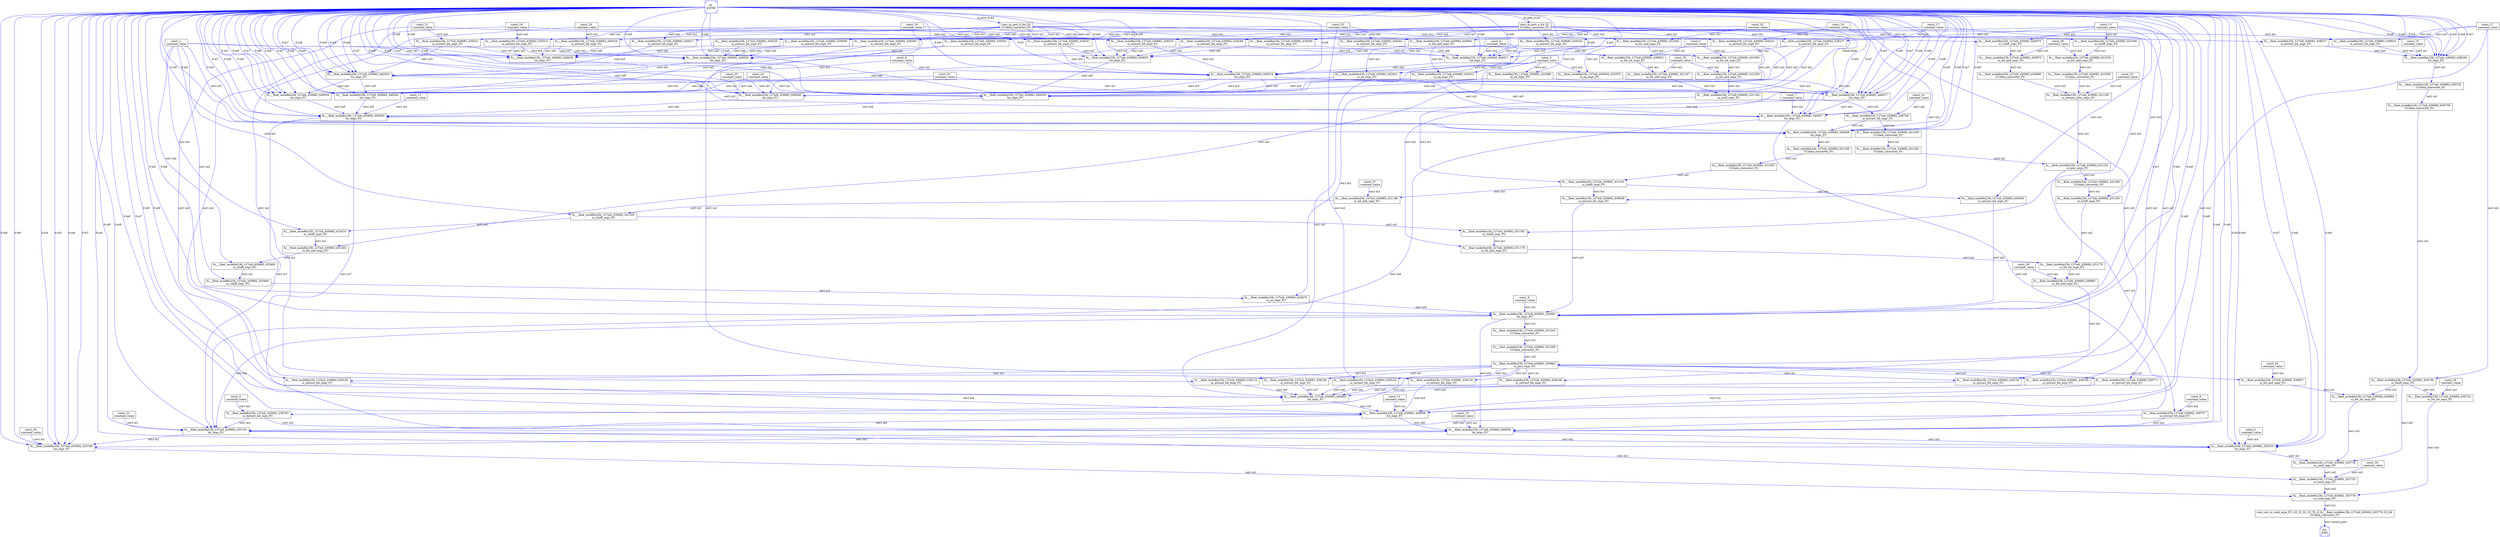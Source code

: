 digraph G {
0[color=blue,shape=Msquare, label="PI \nENTRY"];
1[color=blue,shape=Msquare, label="PO \nEXIT"];
2[shape=box, label="const_0 \nconstant_value"];
3[shape=box, label="const_1 \nconstant_value"];
4[shape=box, label="const_2 \nconstant_value"];
5[shape=box, label="const_3 \nconstant_value"];
6[shape=box, label="const_4 \nconstant_value"];
7[shape=box, label="const_5 \nconstant_value"];
8[shape=box, label="const_6 \nconstant_value"];
9[shape=box, label="const_7 \nconstant_value"];
10[shape=box, label="const_8 \nconstant_value"];
11[shape=box, label="const_9 \nconstant_value"];
12[shape=box, label="const_10 \nconstant_value"];
13[shape=box, label="const_11 \nconstant_value"];
14[shape=box, label="const_12 \nconstant_value"];
15[shape=box, label="const_13 \nconstant_value"];
16[shape=box, label="const_14 \nconstant_value"];
17[shape=box, label="const_15 \nconstant_value"];
18[shape=box, label="const_16 \nconstant_value"];
19[shape=box, label="const_17 \nconstant_value"];
20[shape=box, label="const_18 \nconstant_value"];
21[shape=box, label="const_19 \nconstant_value"];
22[shape=box, label="const_20 \nconstant_value"];
23[shape=box, label="const_21 \nconstant_value"];
24[shape=box, label="const_22 \nconstant_value"];
25[shape=box, label="const_23 \nconstant_value"];
26[shape=box, label="const_24 \nconstant_value"];
27[shape=box, label="const_25 \nconstant_value"];
28[shape=box, label="const_26 \nconstant_value"];
29[shape=box, label="const_27 \nconstant_value"];
30[shape=box, label="const_28 \nconstant_value"];
31[shape=box, label="const_29 \nconstant_value"];
32[shape=box, label="const_30 \nconstant_value"];
33[shape=box, label="const_31 \nconstant_value"];
34[shape=box, label="const_32 \nconstant_value"];
35[shape=box, label="const_33 \nconstant_value"];
36[shape=box, label="const_34 \nconstant_value"];
37[shape=box, label="const_35 \nconstant_value"];
38[shape=box, label="const_36 \nconstant_value"];
39[shape=box, label="const_37 \nconstant_value"];
40[shape=box, label="fu___float_mule8m23b_127nih_430682_431030 \nUUdata_converter_FU"];
41[shape=box, label="fu___float_mule8m23b_127nih_430682_438533 \nui_extract_bit_expr_FU"];
42[shape=box, label="fu___float_mule8m23b_127nih_430682_430969 \nUUdata_converter_FU"];
43[shape=box, label="fu___float_mule8m23b_127nih_430682_438537 \nui_extract_bit_expr_FU"];
44[shape=box, label="fu___float_mule8m23b_127nih_430682_438209 \nlut_expr_FU"];
45[shape=box, label="fu___float_mule8m23b_127nih_430682_430742 \nUUdata_converter_FU"];
46[shape=box, label="fu___float_mule8m23b_127nih_430682_439237 \nui_extract_bit_expr_FU"];
47[shape=box, label="fu___float_mule8m23b_127nih_430682_439241 \nui_extract_bit_expr_FU"];
48[shape=box, label="fu___float_mule8m23b_127nih_430682_439245 \nui_extract_bit_expr_FU"];
49[shape=box, label="fu___float_mule8m23b_127nih_430682_439249 \nui_extract_bit_expr_FU"];
50[shape=box, label="fu___float_mule8m23b_127nih_430682_439253 \nui_extract_bit_expr_FU"];
51[shape=box, label="fu___float_mule8m23b_127nih_430682_439257 \nui_extract_bit_expr_FU"];
52[shape=box, label="fu___float_mule8m23b_127nih_430682_439261 \nui_extract_bit_expr_FU"];
53[shape=box, label="fu___float_mule8m23b_127nih_430682_439265 \nui_extract_bit_expr_FU"];
54[shape=box, label="fu___float_mule8m23b_127nih_430682_439301 \nui_extract_bit_expr_FU"];
55[shape=box, label="fu___float_mule8m23b_127nih_430682_439305 \nui_extract_bit_expr_FU"];
56[shape=box, label="fu___float_mule8m23b_127nih_430682_439309 \nui_extract_bit_expr_FU"];
57[shape=box, label="fu___float_mule8m23b_127nih_430682_439313 \nui_extract_bit_expr_FU"];
58[shape=box, label="fu___float_mule8m23b_127nih_430682_439317 \nui_extract_bit_expr_FU"];
59[shape=box, label="fu___float_mule8m23b_127nih_430682_439321 \nui_extract_bit_expr_FU"];
60[shape=box, label="fu___float_mule8m23b_127nih_430682_439325 \nui_extract_bit_expr_FU"];
61[shape=box, label="fu___float_mule8m23b_127nih_430682_439329 \nui_extract_bit_expr_FU"];
62[shape=box, label="fu___float_mule8m23b_127nih_430682_438728 \nui_extract_bit_expr_FU"];
63[shape=box, label="fu___float_mule8m23b_127nih_430682_431209 \nUUdata_converter_FU"];
64[shape=box, label="fu___float_mule8m23b_127nih_430682_431245 \nUUdata_converter_FU"];
65[shape=box, label="fu___float_mule8m23b_127nih_430682_438406 \nlut_expr_FU"];
66[shape=box, label="fu___float_mule8m23b_127nih_430682_431206 \nUUdata_converter_FU"];
67[shape=box, label="fu___float_mule8m23b_127nih_430682_431203 \nUUdata_converter_FU"];
68[shape=box, label="fu___float_mule8m23b_127nih_430682_431239 \nUUdata_converter_FU"];
69[shape=box, label="fu___float_mule8m23b_127nih_430682_438737 \nui_extract_bit_expr_FU"];
70[shape=box, label="fu___float_mule8m23b_127nih_430682_439462 \nui_extract_bit_expr_FU"];
71[shape=box, label="fu___float_mule8m23b_127nih_430682_439638 \nui_extract_bit_expr_FU"];
72[shape=box, label="fu___float_mule8m23b_127nih_430682_432681 \nlut_expr_FU"];
73[shape=box, label="fu___float_mule8m23b_127nih_430682_431263 \nUUdata_converter_FU"];
74[shape=box, label="fu___float_mule8m23b_127nih_430682_431260 \nUUdata_converter_FU"];
75[shape=box, label="fu___float_mule8m23b_127nih_430682_438763 \nui_extract_bit_expr_FU"];
76[shape=box, label="fu___float_mule8m23b_127nih_430682_438771 \nui_extract_bit_expr_FU"];
77[shape=box, label="fu___float_mule8m23b_127nih_430682_439100 \nui_extract_bit_expr_FU"];
78[shape=box, label="fu___float_mule8m23b_127nih_430682_439104 \nui_extract_bit_expr_FU"];
79[shape=box, label="fu___float_mule8m23b_127nih_430682_439108 \nui_extract_bit_expr_FU"];
80[shape=box, label="fu___float_mule8m23b_127nih_430682_439112 \nui_extract_bit_expr_FU"];
81[shape=box, label="fu___float_mule8m23b_127nih_430682_439116 \nui_extract_bit_expr_FU"];
82[shape=box, label="fu___float_mule8m23b_127nih_430682_439120 \nui_extract_bit_expr_FU"];
83[shape=box, label="fu___float_mule8m23b_127nih_430682_439124 \nui_extract_bit_expr_FU"];
84[shape=box, label="fu___float_mule8m23b_127nih_430682_439128 \nui_extract_bit_expr_FU"];
85[shape=box, label="fu___float_mule8m23b_127nih_430682_430739 \nUUdata_converter_FU"];
86[shape=box, label="fu___float_mule8m23b_127nih_430682_440005 \nlut_expr_FU"];
87[shape=box, label="fu___float_mule8m23b_127nih_430682_440008 \nlut_expr_FU"];
88[shape=box, label="fu___float_mule8m23b_127nih_430682_440011 \nlut_expr_FU"];
89[shape=box, label="fu___float_mule8m23b_127nih_430682_440014 \nlut_expr_FU"];
90[shape=box, label="fu___float_mule8m23b_127nih_430682_440017 \nlut_expr_FU"];
91[shape=box, label="fu___float_mule8m23b_127nih_430682_440020 \nlut_expr_FU"];
92[shape=box, label="fu___float_mule8m23b_127nih_430682_440023 \nlut_expr_FU"];
93[shape=box, label="fu___float_mule8m23b_127nih_430682_440027 \nlut_expr_FU"];
94[shape=box, label="fu___float_mule8m23b_127nih_430682_440030 \nlut_expr_FU"];
95[shape=box, label="fu___float_mule8m23b_127nih_430682_440033 \nlut_expr_FU"];
96[shape=box, label="fu___float_mule8m23b_127nih_430682_440036 \nlut_expr_FU"];
97[shape=box, label="fu___float_mule8m23b_127nih_430682_440039 \nlut_expr_FU"];
98[shape=box, label="fu___float_mule8m23b_127nih_430682_440042 \nlut_expr_FU"];
99[shape=box, label="fu___float_mule8m23b_127nih_430682_440046 \nlut_expr_FU"];
100[shape=box, label="fu___float_mule8m23b_127nih_430682_440050 \nlut_expr_FU"];
101[shape=box, label="fu___float_mule8m23b_127nih_430682_433743 \nlut_expr_FU"];
102[shape=box, label="fu___float_mule8m23b_127nih_430682_440056 \nlut_expr_FU"];
103[shape=box, label="fu___float_mule8m23b_127nih_430682_432535 \nlut_expr_FU"];
104[shape=box, label="fu___float_mule8m23b_127nih_430682_433749 \nlut_expr_FU"];
105[shape=box, label="fu___float_mule8m23b_127nih_430682_430961 \nui_bit_and_expr_FU"];
106[shape=box, label="fu___float_mule8m23b_127nih_430682_431045 \nui_bit_and_expr_FU"];
107[shape=box, label="fu___float_mule8m23b_127nih_430682_430857 \nui_bit_and_expr_FU"];
108[shape=box, label="fu___float_mule8m23b_127nih_430682_431179 \nui_bit_and_expr_FU"];
109[shape=box, label="fu___float_mule8m23b_127nih_430682_431345 \nui_bit_and_expr_FU"];
110[shape=box, label="fu___float_mule8m23b_127nih_430682_431197 \nui_bit_and_expr_FU"];
111[shape=box, label="fu___float_mule8m23b_127nih_430682_431200 \nui_bit_and_expr_FU"];
112[shape=box, label="fu___float_mule8m23b_127nih_430682_430867 \nui_bit_and_expr_FU"];
113[shape=box, label="fu___float_mule8m23b_127nih_430682_431188 \nui_bit_and_expr_FU"];
114[shape=box, label="fu___float_mule8m23b_127nih_430682_430972 \nui_bit_and_expr_FU"];
115[shape=box, label="fu___float_mule8m23b_127nih_430682_431033 \nui_bit_and_expr_FU"];
116[shape=box, label="fu___float_mule8m23b_127nih_430682_430732 \nui_bit_ior_expr_FU"];
117[shape=box, label="fu___float_mule8m23b_127nih_430682_430854 \nui_bit_ior_expr_FU"];
118[shape=box, label="fu___float_mule8m23b_127nih_430682_430923 \nui_bit_ior_expr_FU"];
119[shape=box, label="fu___float_mule8m23b_127nih_430682_431000 \nui_bit_ior_expr_FU"];
120[shape=box, label="fu___float_mule8m23b_127nih_430682_431176 \nui_bit_ior_expr_FU"];
121[shape=box, label="fu___float_mule8m23b_127nih_430682_433730 \nui_cond_expr_FU"];
122[shape=box, label="fu___float_mule8m23b_127nih_430682_433752 \nui_cond_expr_FU"];
123[shape=box, label="fu___float_mule8m23b_127nih_430682_433778 \nui_cond_expr_FU"];
124[shape=box, label="fu___float_mule8m23b_127nih_430682_432576 \nui_eq_expr_FU"];
125[shape=box, label="fu___float_mule8m23b_127nih_430682_432612 \nui_eq_expr_FU"];
126[shape=box, label="fu___float_mule8m23b_127nih_430682_430736 \nui_lshift_expr_FU"];
127[shape=box, label="fu___float_mule8m23b_127nih_430682_433481 \nui_lshift_expr_FU"];
128[shape=box, label="fu___float_mule8m23b_127nih_430682_431185 \nui_lshift_expr_FU"];
129[shape=box, label="fu___float_mule8m23b_127nih_430682_431236 \nui_lshift_expr_FU"];
130[shape=box, label="fu___float_mule8m23b_127nih_430682_431191 \nui_lshift_expr_FU"];
131[shape=box, label="fu___float_mule8m23b_127nih_430682_431194 \nui_mult_expr_FU"];
132[shape=box, label="fu___float_mule8m23b_127nih_430682_432588 \nui_ne_expr_FU"];
133[shape=box, label="fu___float_mule8m23b_127nih_430682_432621 \nui_ne_expr_FU"];
134[shape=box, label="fu___float_mule8m23b_127nih_430682_432678 \nui_ne_expr_FU"];
135[shape=box, label="fu___float_mule8m23b_127nih_430682_431242 \nui_plus_expr_FU"];
136[shape=box, label="fu___float_mule8m23b_127nih_430682_430862 \nui_plus_expr_FU"];
137[shape=box, label="fu___float_mule8m23b_127nih_430682_430975 \nui_rshift_expr_FU"];
138[shape=box, label="fu___float_mule8m23b_127nih_430682_431036 \nui_rshift_expr_FU"];
139[shape=box, label="fu___float_mule8m23b_127nih_430682_433484 \nui_rshift_expr_FU"];
140[shape=box, label="fu___float_mule8m23b_127nih_430682_431182 \nui_rshift_expr_FU"];
141[shape=box, label="fu___float_mule8m23b_127nih_430682_433474 \nui_rshift_expr_FU"];
142[shape=box, label="fu___float_mule8m23b_127nih_430682_431165 \nui_ternary_plus_expr_FU"];
143[shape=box, label="conv_in_port_a_64_32 \nUUdata_converter_FU"];
144[shape=box, label="conv_in_port_b_64_32 \nUUdata_converter_FU"];
145[shape=box, label="conv_out_ui_cond_expr_FU_32_32_32_32_79_i2_fu___float_mule8m23b_127nih_430682_433778_32_64 \nUUdata_converter_FU"];
2->124 [color=blue, label="out1-in2"];
2->125 [color=blue, label="out1-in2"];
2->132 [color=blue, label="out1-in2"];
2->133 [color=blue, label="out1-in2"];
2->134 [color=blue, label="out1-in2"];
3->65 [color=blue, label="out1-in1"];
3->95 [color=blue, label="out1-in1"];
3->97 [color=blue, label="out1-in1"];
3->127 [color=blue, label="out1-in2"];
3->128 [color=blue, label="out1-in2"];
3->139 [color=blue, label="out1-in2"];
3->141 [color=blue, label="out1-in2"];
4->103 [color=blue, label="out1-in1"];
5->75 [color=blue, label="out1-in2"];
6->89 [color=blue, label="out1-in1"];
6->92 [color=blue, label="out1-in1"];
7->118 [color=blue, label="out1-in1"];
7->119 [color=blue, label="out1-in1"];
8->86 [color=blue, label="out1-in1"];
8->88 [color=blue, label="out1-in1"];
8->91 [color=blue, label="out1-in1"];
9->93 [color=blue, label="out1-in1"];
10->69 [color=blue, label="out1-in2"];
11->72 [color=blue, label="out1-in1"];
12->102 [color=blue, label="out1-in1"];
13->100 [color=blue, label="out1-in1"];
14->87 [color=blue, label="out1-in1"];
15->54 [color=blue, label="out1-in2"];
15->70 [color=blue, label="out1-in2"];
15->77 [color=blue, label="out1-in2"];
15->46 [color=blue, label="out1-in2"];
15->129 [color=blue, label="out1-in2"];
15->137 [color=blue, label="out1-in2"];
15->138 [color=blue, label="out1-in2"];
16->62 [color=blue, label="out1-in2"];
17->44 [color=blue, label="out1-in1"];
18->55 [color=blue, label="out1-in2"];
18->71 [color=blue, label="out1-in2"];
18->78 [color=blue, label="out1-in2"];
18->47 [color=blue, label="out1-in2"];
19->48 [color=blue, label="out1-in2"];
19->56 [color=blue, label="out1-in2"];
19->79 [color=blue, label="out1-in2"];
19->140 [color=blue, label="out1-in2"];
20->49 [color=blue, label="out1-in2"];
20->57 [color=blue, label="out1-in2"];
20->80 [color=blue, label="out1-in2"];
21->50 [color=blue, label="out1-in2"];
21->58 [color=blue, label="out1-in2"];
21->81 [color=blue, label="out1-in2"];
22->104 [color=blue, label="out1-in1"];
23->51 [color=blue, label="out1-in2"];
23->59 [color=blue, label="out1-in2"];
23->82 [color=blue, label="out1-in2"];
24->90 [color=blue, label="out1-in1"];
24->94 [color=blue, label="out1-in1"];
25->52 [color=blue, label="out1-in2"];
25->60 [color=blue, label="out1-in2"];
25->83 [color=blue, label="out1-in2"];
26->53 [color=blue, label="out1-in2"];
26->61 [color=blue, label="out1-in2"];
26->84 [color=blue, label="out1-in2"];
27->99 [color=blue, label="out1-in1"];
28->96 [color=blue, label="out1-in1"];
28->98 [color=blue, label="out1-in1"];
29->76 [color=blue, label="out1-in2"];
29->41 [color=blue, label="out1-in2"];
29->43 [color=blue, label="out1-in2"];
29->126 [color=blue, label="out1-in2"];
30->114 [color=blue, label="out1-in2"];
30->115 [color=blue, label="out1-in2"];
31->116 [color=blue, label="out1-in1"];
32->122 [color=blue, label="out1-in3"];
33->101 [color=blue, label="out1-in1"];
34->105 [color=blue, label="out1-in1"];
34->106 [color=blue, label="out1-in1"];
34->108 [color=blue, label="out1-in2"];
34->109 [color=blue, label="out1-in2"];
35->142 [color=blue, label="out1-in2"];
36->107 [color=blue, label="out1-in2"];
37->110 [color=blue, label="out1-in2"];
37->111 [color=blue, label="out1-in2"];
38->112 [color=blue, label="out1-in2"];
39->113 [color=blue, label="out1-in2"];
115->40 [color=blue, label="out1-in1"];
40->142 [color=blue, label="out1-in1"];
143->41 [color=blue, label="out1-in1"];
41->44 [color=blue, label="out1-in2"];
114->42 [color=blue, label="out1-in1"];
42->142 [color=blue, label="out1-in3"];
144->43 [color=blue, label="out1-in1"];
43->44 [color=blue, label="out1-in3"];
0->44 [color=blue, label="0-in4"];
0->44 [color=blue, label="0-in5"];
0->44 [color=blue, label="0-in6"];
0->44 [color=blue, label="0-in7"];
0->44 [color=blue, label="0-in8"];
0->44 [color=blue, label="0-in9"];
44->45 [color=blue, label="out1-in1"];
45->85 [color=blue, label="out1-in1"];
143->46 [color=blue, label="out1-in1"];
46->88 [color=blue, label="out1-in2"];
46->96 [color=blue, label="out1-in2"];
46->99 [color=blue, label="out1-in2"];
143->47 [color=blue, label="out1-in1"];
47->88 [color=blue, label="out1-in3"];
47->96 [color=blue, label="out1-in3"];
47->99 [color=blue, label="out1-in3"];
143->48 [color=blue, label="out1-in1"];
48->88 [color=blue, label="out1-in4"];
48->95 [color=blue, label="out1-in2"];
143->49 [color=blue, label="out1-in1"];
49->88 [color=blue, label="out1-in5"];
49->95 [color=blue, label="out1-in3"];
143->50 [color=blue, label="out1-in1"];
50->89 [color=blue, label="out1-in2"];
50->95 [color=blue, label="out1-in6"];
143->51 [color=blue, label="out1-in1"];
51->89 [color=blue, label="out1-in3"];
51->95 [color=blue, label="out1-in7"];
143->52 [color=blue, label="out1-in1"];
52->88 [color=blue, label="out1-in6"];
52->95 [color=blue, label="out1-in4"];
143->53 [color=blue, label="out1-in1"];
53->88 [color=blue, label="out1-in7"];
53->95 [color=blue, label="out1-in5"];
144->54 [color=blue, label="out1-in1"];
54->91 [color=blue, label="out1-in2"];
54->98 [color=blue, label="out1-in2"];
144->55 [color=blue, label="out1-in1"];
55->91 [color=blue, label="out1-in3"];
55->98 [color=blue, label="out1-in3"];
144->56 [color=blue, label="out1-in1"];
56->91 [color=blue, label="out1-in4"];
56->97 [color=blue, label="out1-in2"];
144->57 [color=blue, label="out1-in1"];
57->91 [color=blue, label="out1-in5"];
57->97 [color=blue, label="out1-in3"];
144->58 [color=blue, label="out1-in1"];
58->92 [color=blue, label="out1-in2"];
58->97 [color=blue, label="out1-in6"];
144->59 [color=blue, label="out1-in1"];
59->92 [color=blue, label="out1-in3"];
59->97 [color=blue, label="out1-in7"];
144->60 [color=blue, label="out1-in1"];
60->91 [color=blue, label="out1-in6"];
60->97 [color=blue, label="out1-in4"];
144->61 [color=blue, label="out1-in1"];
61->91 [color=blue, label="out1-in7"];
61->97 [color=blue, label="out1-in5"];
131->62 [color=blue, label="out1-in1"];
62->63 [color=blue, label="out1-in1"];
62->65 [color=blue, label="out1-in2"];
63->64 [color=blue, label="out1-in1"];
64->135 [color=blue, label="out1-in2"];
0->65 [color=blue, label="0-in3"];
0->65 [color=blue, label="0-in4"];
0->65 [color=blue, label="0-in5"];
0->65 [color=blue, label="0-in6"];
0->65 [color=blue, label="0-in7"];
0->65 [color=blue, label="0-in8"];
0->65 [color=blue, label="0-in9"];
65->66 [color=blue, label="out1-in1"];
66->67 [color=blue, label="out1-in1"];
67->130 [color=blue, label="out1-in2"];
135->68 [color=blue, label="out1-in1"];
68->129 [color=blue, label="out1-in1"];
135->69 [color=blue, label="out1-in1"];
69->101 [color=blue, label="out1-in2"];
69->102 [color=blue, label="out1-in2"];
130->70 [color=blue, label="out1-in1"];
70->72 [color=blue, label="out1-in2"];
130->71 [color=blue, label="out1-in1"];
71->72 [color=blue, label="out1-in3"];
134->72 [color=blue, label="out1-in4"];
0->72 [color=blue, label="0-in5"];
0->72 [color=blue, label="0-in6"];
0->72 [color=blue, label="0-in7"];
0->72 [color=blue, label="0-in8"];
0->72 [color=blue, label="0-in9"];
72->73 [color=blue, label="out1-in1"];
72->101 [color=blue, label="out1-in4"];
72->102 [color=blue, label="out1-in4"];
73->74 [color=blue, label="out1-in1"];
74->136 [color=blue, label="out1-in2"];
136->75 [color=blue, label="out1-in1"];
75->101 [color=blue, label="out1-in3"];
75->102 [color=blue, label="out1-in3"];
136->76 [color=blue, label="out1-in1"];
76->87 [color=blue, label="out1-in2"];
136->77 [color=blue, label="out1-in1"];
77->86 [color=blue, label="out1-in2"];
136->78 [color=blue, label="out1-in1"];
78->86 [color=blue, label="out1-in3"];
136->79 [color=blue, label="out1-in1"];
79->86 [color=blue, label="out1-in4"];
136->80 [color=blue, label="out1-in1"];
80->86 [color=blue, label="out1-in5"];
136->81 [color=blue, label="out1-in1"];
81->87 [color=blue, label="out1-in3"];
136->82 [color=blue, label="out1-in1"];
82->87 [color=blue, label="out1-in4"];
136->83 [color=blue, label="out1-in1"];
83->86 [color=blue, label="out1-in6"];
136->84 [color=blue, label="out1-in1"];
84->86 [color=blue, label="out1-in7"];
85->126 [color=blue, label="out1-in1"];
0->86 [color=blue, label="0-in8"];
0->86 [color=blue, label="0-in9"];
86->87 [color=blue, label="out1-in5"];
0->87 [color=blue, label="0-in6"];
0->87 [color=blue, label="0-in7"];
0->87 [color=blue, label="0-in8"];
0->87 [color=blue, label="0-in9"];
87->101 [color=blue, label="out1-in5"];
87->102 [color=blue, label="out1-in5"];
0->88 [color=blue, label="0-in8"];
0->88 [color=blue, label="0-in9"];
88->89 [color=blue, label="out1-in4"];
0->89 [color=blue, label="0-in5"];
0->89 [color=blue, label="0-in6"];
0->89 [color=blue, label="0-in7"];
0->89 [color=blue, label="0-in8"];
0->89 [color=blue, label="0-in9"];
89->90 [color=blue, label="out1-in4"];
89->96 [color=blue, label="out1-in5"];
89->99 [color=blue, label="out1-in5"];
132->90 [color=blue, label="out1-in2"];
124->90 [color=blue, label="out1-in3"];
0->90 [color=blue, label="0-in5"];
0->90 [color=blue, label="0-in6"];
0->90 [color=blue, label="0-in7"];
0->90 [color=blue, label="0-in8"];
0->90 [color=blue, label="0-in9"];
90->93 [color=blue, label="out1-in4"];
90->100 [color=blue, label="out1-in2"];
0->91 [color=blue, label="0-in8"];
0->91 [color=blue, label="0-in9"];
91->92 [color=blue, label="out1-in4"];
0->92 [color=blue, label="0-in5"];
0->92 [color=blue, label="0-in6"];
0->92 [color=blue, label="0-in7"];
0->92 [color=blue, label="0-in8"];
0->92 [color=blue, label="0-in9"];
92->93 [color=blue, label="out1-in5"];
92->94 [color=blue, label="out1-in4"];
92->98 [color=blue, label="out1-in5"];
133->93 [color=blue, label="out1-in2"];
125->93 [color=blue, label="out1-in3"];
0->93 [color=blue, label="0-in6"];
0->93 [color=blue, label="0-in7"];
0->93 [color=blue, label="0-in8"];
0->93 [color=blue, label="0-in9"];
93->101 [color=blue, label="out1-in6"];
93->102 [color=blue, label="out1-in6"];
133->94 [color=blue, label="out1-in2"];
125->94 [color=blue, label="out1-in3"];
0->94 [color=blue, label="0-in5"];
0->94 [color=blue, label="0-in6"];
0->94 [color=blue, label="0-in7"];
0->94 [color=blue, label="0-in8"];
0->94 [color=blue, label="0-in9"];
94->100 [color=blue, label="out1-in3"];
0->95 [color=blue, label="0-in8"];
0->95 [color=blue, label="0-in9"];
95->96 [color=blue, label="out1-in6"];
95->99 [color=blue, label="out1-in6"];
132->96 [color=blue, label="out1-in4"];
0->96 [color=blue, label="0-in7"];
0->96 [color=blue, label="0-in8"];
0->96 [color=blue, label="0-in9"];
96->100 [color=blue, label="out1-in4"];
0->97 [color=blue, label="0-in8"];
0->97 [color=blue, label="0-in9"];
97->98 [color=blue, label="out1-in6"];
133->98 [color=blue, label="out1-in4"];
0->98 [color=blue, label="0-in7"];
0->98 [color=blue, label="0-in8"];
0->98 [color=blue, label="0-in9"];
98->100 [color=blue, label="out1-in5"];
132->99 [color=blue, label="out1-in4"];
0->99 [color=blue, label="0-in7"];
0->99 [color=blue, label="0-in8"];
0->99 [color=blue, label="0-in9"];
99->100 [color=blue, label="out1-in6"];
0->100 [color=blue, label="0-in7"];
0->100 [color=blue, label="0-in8"];
0->100 [color=blue, label="0-in9"];
100->101 [color=blue, label="out1-in7"];
100->102 [color=blue, label="out1-in7"];
0->101 [color=blue, label="0-in8"];
0->101 [color=blue, label="0-in9"];
101->103 [color=blue, label="out1-in2"];
101->104 [color=blue, label="out1-in2"];
101->122 [color=blue, label="out1-in1"];
0->102 [color=blue, label="0-in8"];
0->102 [color=blue, label="0-in9"];
102->103 [color=blue, label="out1-in3"];
102->104 [color=blue, label="out1-in3"];
0->103 [color=blue, label="0-in4"];
0->103 [color=blue, label="0-in5"];
0->103 [color=blue, label="0-in6"];
0->103 [color=blue, label="0-in7"];
0->103 [color=blue, label="0-in8"];
0->103 [color=blue, label="0-in9"];
103->121 [color=blue, label="out1-in1"];
0->104 [color=blue, label="0-in4"];
0->104 [color=blue, label="0-in5"];
0->104 [color=blue, label="0-in6"];
0->104 [color=blue, label="0-in7"];
0->104 [color=blue, label="0-in8"];
0->104 [color=blue, label="0-in9"];
104->123 [color=blue, label="out1-in1"];
144->105 [color=blue, label="out1-in2"];
105->118 [color=blue, label="out1-in2"];
105->125 [color=blue, label="out1-in1"];
105->133 [color=blue, label="out1-in1"];
143->106 [color=blue, label="out1-in2"];
106->119 [color=blue, label="out1-in2"];
106->124 [color=blue, label="out1-in1"];
106->132 [color=blue, label="out1-in1"];
136->107 [color=blue, label="out1-in1"];
107->117 [color=blue, label="out1-in1"];
140->108 [color=blue, label="out1-in1"];
108->120 [color=blue, label="out1-in1"];
141->109 [color=blue, label="out1-in1"];
109->127 [color=blue, label="out1-in1"];
118->110 [color=blue, label="out1-in1"];
110->131 [color=blue, label="out1-in1"];
119->111 [color=blue, label="out1-in1"];
111->131 [color=blue, label="out1-in2"];
120->112 [color=blue, label="out1-in1"];
112->136 [color=blue, label="out1-in1"];
130->113 [color=blue, label="out1-in1"];
113->128 [color=blue, label="out1-in1"];
137->114 [color=blue, label="out1-in1"];
138->115 [color=blue, label="out1-in1"];
126->116 [color=blue, label="out1-in2"];
116->123 [color=blue, label="out1-in3"];
126->117 [color=blue, label="out1-in2"];
117->121 [color=blue, label="out1-in2"];
129->120 [color=blue, label="out1-in2"];
126->121 [color=blue, label="out1-in3"];
121->122 [color=blue, label="out1-in2"];
122->123 [color=blue, label="out1-in2"];
123->145 [color=blue, label="out1-in1"];
127->139 [color=blue, label="out1-in1"];
128->140 [color=blue, label="out1-in1"];
128->141 [color=blue, label="out1-in1"];
131->130 [color=blue, label="out1-in1"];
0->131 [color=yellow, label="clock-clock"];
139->134 [color=blue, label="out1-in1"];
142->135 [color=blue, label="out1-in1"];
144->137 [color=blue, label="out1-in1"];
143->138 [color=blue, label="out1-in1"];
0->143 [color=blue, label="in_port_a-in1"];
0->144 [color=blue, label="in_port_b-in1"];
145->1 [color=blue, label="out1-return_port"];
}
